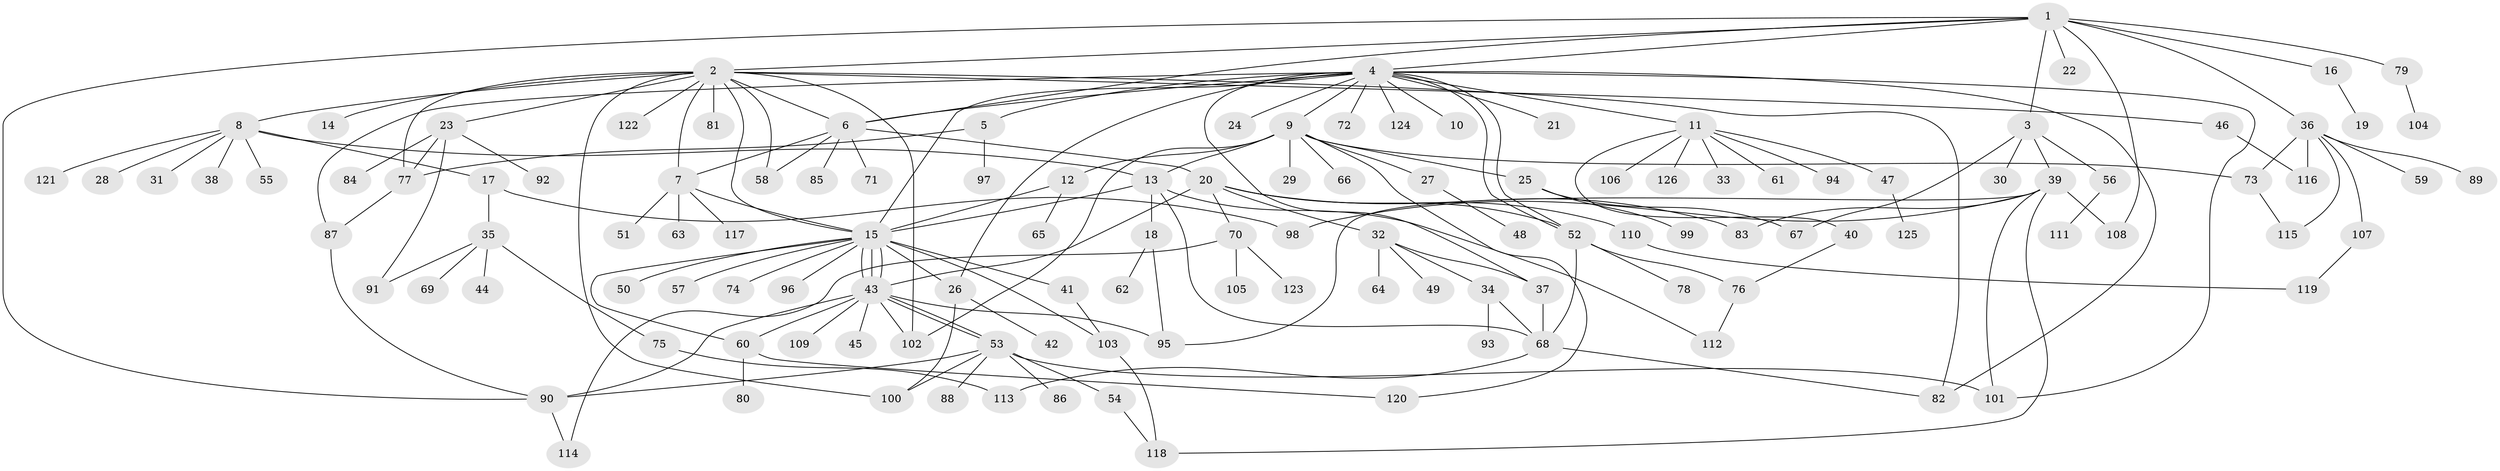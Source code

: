 // coarse degree distribution, {9: 0.01, 17: 0.01, 5: 0.04, 16: 0.01, 3: 0.08, 7: 0.05, 11: 0.02, 1: 0.48, 10: 0.02, 15: 0.01, 2: 0.19, 4: 0.06, 6: 0.02}
// Generated by graph-tools (version 1.1) at 2025/41/03/06/25 10:41:48]
// undirected, 126 vertices, 179 edges
graph export_dot {
graph [start="1"]
  node [color=gray90,style=filled];
  1;
  2;
  3;
  4;
  5;
  6;
  7;
  8;
  9;
  10;
  11;
  12;
  13;
  14;
  15;
  16;
  17;
  18;
  19;
  20;
  21;
  22;
  23;
  24;
  25;
  26;
  27;
  28;
  29;
  30;
  31;
  32;
  33;
  34;
  35;
  36;
  37;
  38;
  39;
  40;
  41;
  42;
  43;
  44;
  45;
  46;
  47;
  48;
  49;
  50;
  51;
  52;
  53;
  54;
  55;
  56;
  57;
  58;
  59;
  60;
  61;
  62;
  63;
  64;
  65;
  66;
  67;
  68;
  69;
  70;
  71;
  72;
  73;
  74;
  75;
  76;
  77;
  78;
  79;
  80;
  81;
  82;
  83;
  84;
  85;
  86;
  87;
  88;
  89;
  90;
  91;
  92;
  93;
  94;
  95;
  96;
  97;
  98;
  99;
  100;
  101;
  102;
  103;
  104;
  105;
  106;
  107;
  108;
  109;
  110;
  111;
  112;
  113;
  114;
  115;
  116;
  117;
  118;
  119;
  120;
  121;
  122;
  123;
  124;
  125;
  126;
  1 -- 2;
  1 -- 3;
  1 -- 4;
  1 -- 6;
  1 -- 16;
  1 -- 22;
  1 -- 36;
  1 -- 79;
  1 -- 90;
  1 -- 108;
  2 -- 6;
  2 -- 7;
  2 -- 8;
  2 -- 14;
  2 -- 15;
  2 -- 23;
  2 -- 46;
  2 -- 58;
  2 -- 77;
  2 -- 81;
  2 -- 82;
  2 -- 100;
  2 -- 102;
  2 -- 122;
  3 -- 30;
  3 -- 39;
  3 -- 56;
  3 -- 67;
  4 -- 5;
  4 -- 6;
  4 -- 9;
  4 -- 10;
  4 -- 11;
  4 -- 15;
  4 -- 21;
  4 -- 24;
  4 -- 26;
  4 -- 37;
  4 -- 52;
  4 -- 52;
  4 -- 72;
  4 -- 82;
  4 -- 87;
  4 -- 101;
  4 -- 124;
  5 -- 77;
  5 -- 97;
  6 -- 7;
  6 -- 20;
  6 -- 58;
  6 -- 71;
  6 -- 85;
  7 -- 15;
  7 -- 51;
  7 -- 63;
  7 -- 117;
  8 -- 13;
  8 -- 17;
  8 -- 28;
  8 -- 31;
  8 -- 38;
  8 -- 55;
  8 -- 121;
  9 -- 12;
  9 -- 13;
  9 -- 25;
  9 -- 27;
  9 -- 29;
  9 -- 66;
  9 -- 73;
  9 -- 102;
  9 -- 120;
  11 -- 33;
  11 -- 40;
  11 -- 47;
  11 -- 61;
  11 -- 94;
  11 -- 106;
  11 -- 126;
  12 -- 15;
  12 -- 65;
  13 -- 15;
  13 -- 18;
  13 -- 68;
  13 -- 112;
  15 -- 26;
  15 -- 41;
  15 -- 43;
  15 -- 43;
  15 -- 43;
  15 -- 50;
  15 -- 57;
  15 -- 60;
  15 -- 74;
  15 -- 96;
  15 -- 103;
  16 -- 19;
  17 -- 35;
  17 -- 98;
  18 -- 62;
  18 -- 95;
  20 -- 32;
  20 -- 43;
  20 -- 52;
  20 -- 70;
  20 -- 83;
  20 -- 110;
  23 -- 77;
  23 -- 84;
  23 -- 91;
  23 -- 92;
  25 -- 67;
  25 -- 99;
  26 -- 42;
  26 -- 100;
  27 -- 48;
  32 -- 34;
  32 -- 37;
  32 -- 49;
  32 -- 64;
  34 -- 68;
  34 -- 93;
  35 -- 44;
  35 -- 69;
  35 -- 75;
  35 -- 91;
  36 -- 59;
  36 -- 73;
  36 -- 89;
  36 -- 107;
  36 -- 115;
  36 -- 116;
  37 -- 68;
  39 -- 83;
  39 -- 95;
  39 -- 98;
  39 -- 101;
  39 -- 108;
  39 -- 118;
  40 -- 76;
  41 -- 103;
  43 -- 45;
  43 -- 53;
  43 -- 53;
  43 -- 60;
  43 -- 90;
  43 -- 95;
  43 -- 102;
  43 -- 109;
  46 -- 116;
  47 -- 125;
  52 -- 68;
  52 -- 76;
  52 -- 78;
  53 -- 54;
  53 -- 86;
  53 -- 88;
  53 -- 90;
  53 -- 100;
  53 -- 101;
  54 -- 118;
  56 -- 111;
  60 -- 80;
  60 -- 120;
  68 -- 82;
  68 -- 113;
  70 -- 105;
  70 -- 114;
  70 -- 123;
  73 -- 115;
  75 -- 113;
  76 -- 112;
  77 -- 87;
  79 -- 104;
  87 -- 90;
  90 -- 114;
  103 -- 118;
  107 -- 119;
  110 -- 119;
}
